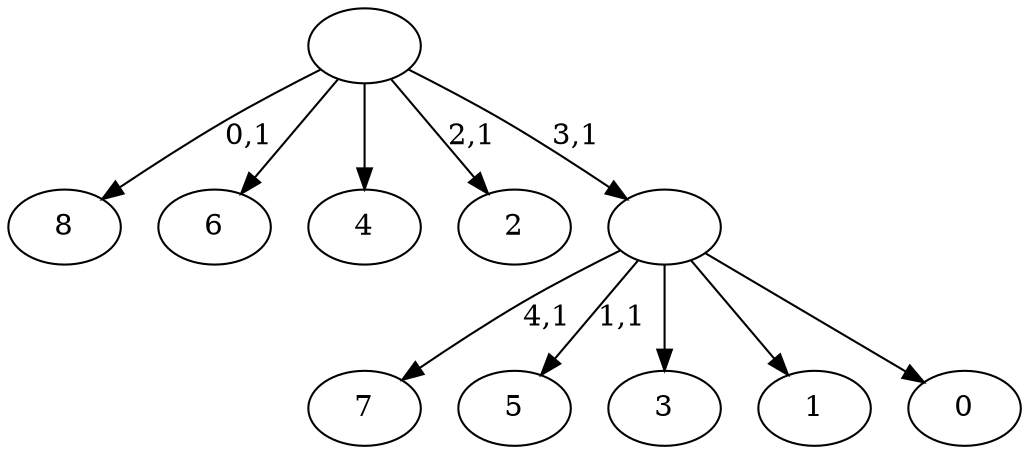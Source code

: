 digraph T {
	14 [label="8"]
	12 [label="7"]
	10 [label="6"]
	9 [label="5"]
	7 [label="4"]
	6 [label="3"]
	5 [label="2"]
	3 [label="1"]
	2 [label="0"]
	1 [label=""]
	0 [label=""]
	1 -> 9 [label="1,1"]
	1 -> 12 [label="4,1"]
	1 -> 6 [label=""]
	1 -> 3 [label=""]
	1 -> 2 [label=""]
	0 -> 5 [label="2,1"]
	0 -> 14 [label="0,1"]
	0 -> 10 [label=""]
	0 -> 7 [label=""]
	0 -> 1 [label="3,1"]
}
